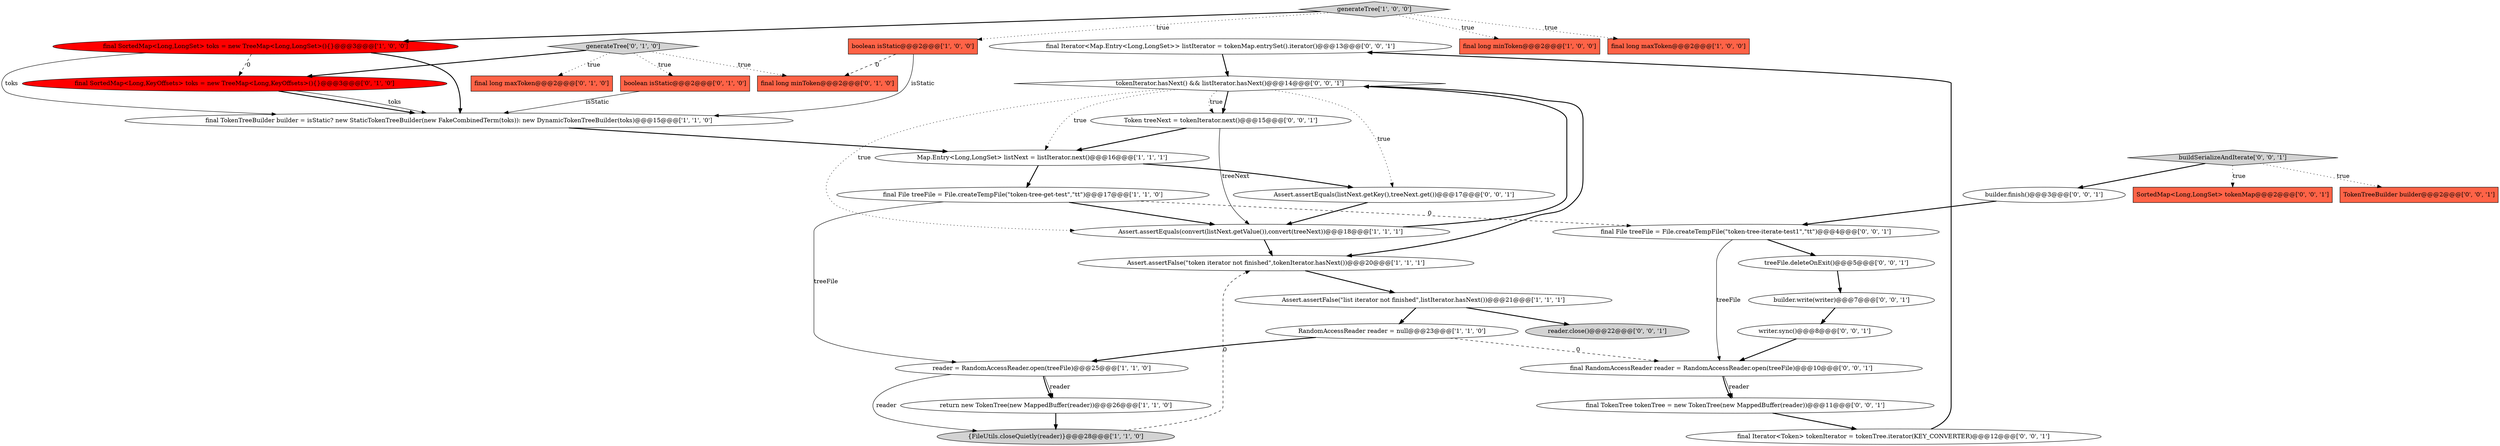 digraph {
32 [style = filled, label = "final Iterator<Map.Entry<Long,LongSet>> listIterator = tokenMap.entrySet().iterator()@@@13@@@['0', '0', '1']", fillcolor = white, shape = ellipse image = "AAA0AAABBB3BBB"];
22 [style = filled, label = "final RandomAccessReader reader = RandomAccessReader.open(treeFile)@@@10@@@['0', '0', '1']", fillcolor = white, shape = ellipse image = "AAA0AAABBB3BBB"];
3 [style = filled, label = "final File treeFile = File.createTempFile(\"token-tree-get-test\",\"tt\")@@@17@@@['1', '1', '0']", fillcolor = white, shape = ellipse image = "AAA0AAABBB1BBB"];
19 [style = filled, label = "final long minToken@@@2@@@['0', '1', '0']", fillcolor = tomato, shape = box image = "AAA1AAABBB2BBB"];
20 [style = filled, label = "final Iterator<Token> tokenIterator = tokenTree.iterator(KEY_CONVERTER)@@@12@@@['0', '0', '1']", fillcolor = white, shape = ellipse image = "AAA0AAABBB3BBB"];
21 [style = filled, label = "treeFile.deleteOnExit()@@@5@@@['0', '0', '1']", fillcolor = white, shape = ellipse image = "AAA0AAABBB3BBB"];
14 [style = filled, label = "boolean isStatic@@@2@@@['1', '0', '0']", fillcolor = tomato, shape = box image = "AAA1AAABBB1BBB"];
25 [style = filled, label = "buildSerializeAndIterate['0', '0', '1']", fillcolor = lightgray, shape = diamond image = "AAA0AAABBB3BBB"];
35 [style = filled, label = "final TokenTree tokenTree = new TokenTree(new MappedBuffer(reader))@@@11@@@['0', '0', '1']", fillcolor = white, shape = ellipse image = "AAA0AAABBB3BBB"];
10 [style = filled, label = "final SortedMap<Long,LongSet> toks = new TreeMap<Long,LongSet>(){}@@@3@@@['1', '0', '0']", fillcolor = red, shape = ellipse image = "AAA1AAABBB1BBB"];
29 [style = filled, label = "writer.sync()@@@8@@@['0', '0', '1']", fillcolor = white, shape = ellipse image = "AAA0AAABBB3BBB"];
34 [style = filled, label = "SortedMap<Long,LongSet> tokenMap@@@2@@@['0', '0', '1']", fillcolor = tomato, shape = box image = "AAA0AAABBB3BBB"];
12 [style = filled, label = "final long minToken@@@2@@@['1', '0', '0']", fillcolor = tomato, shape = box image = "AAA0AAABBB1BBB"];
26 [style = filled, label = "builder.write(writer)@@@7@@@['0', '0', '1']", fillcolor = white, shape = ellipse image = "AAA0AAABBB3BBB"];
13 [style = filled, label = "Assert.assertFalse(\"list iterator not finished\",listIterator.hasNext())@@@21@@@['1', '1', '1']", fillcolor = white, shape = ellipse image = "AAA0AAABBB1BBB"];
30 [style = filled, label = "Assert.assertEquals(listNext.getKey(),treeNext.get())@@@17@@@['0', '0', '1']", fillcolor = white, shape = ellipse image = "AAA0AAABBB3BBB"];
7 [style = filled, label = "{FileUtils.closeQuietly(reader)}@@@28@@@['1', '1', '0']", fillcolor = lightgray, shape = ellipse image = "AAA0AAABBB1BBB"];
33 [style = filled, label = "tokenIterator.hasNext() && listIterator.hasNext()@@@14@@@['0', '0', '1']", fillcolor = white, shape = diamond image = "AAA0AAABBB3BBB"];
6 [style = filled, label = "final TokenTreeBuilder builder = isStatic? new StaticTokenTreeBuilder(new FakeCombinedTerm(toks)): new DynamicTokenTreeBuilder(toks)@@@15@@@['1', '1', '0']", fillcolor = white, shape = ellipse image = "AAA0AAABBB1BBB"];
1 [style = filled, label = "reader = RandomAccessReader.open(treeFile)@@@25@@@['1', '1', '0']", fillcolor = white, shape = ellipse image = "AAA0AAABBB1BBB"];
2 [style = filled, label = "return new TokenTree(new MappedBuffer(reader))@@@26@@@['1', '1', '0']", fillcolor = white, shape = ellipse image = "AAA0AAABBB1BBB"];
28 [style = filled, label = "final File treeFile = File.createTempFile(\"token-tree-iterate-test1\",\"tt\")@@@4@@@['0', '0', '1']", fillcolor = white, shape = ellipse image = "AAA0AAABBB3BBB"];
23 [style = filled, label = "TokenTreeBuilder builder@@@2@@@['0', '0', '1']", fillcolor = tomato, shape = box image = "AAA0AAABBB3BBB"];
4 [style = filled, label = "Assert.assertEquals(convert(listNext.getValue()),convert(treeNext))@@@18@@@['1', '1', '1']", fillcolor = white, shape = ellipse image = "AAA0AAABBB1BBB"];
15 [style = filled, label = "final long maxToken@@@2@@@['0', '1', '0']", fillcolor = tomato, shape = box image = "AAA0AAABBB2BBB"];
11 [style = filled, label = "RandomAccessReader reader = null@@@23@@@['1', '1', '0']", fillcolor = white, shape = ellipse image = "AAA0AAABBB1BBB"];
0 [style = filled, label = "final long maxToken@@@2@@@['1', '0', '0']", fillcolor = tomato, shape = box image = "AAA0AAABBB1BBB"];
18 [style = filled, label = "boolean isStatic@@@2@@@['0', '1', '0']", fillcolor = tomato, shape = box image = "AAA0AAABBB2BBB"];
9 [style = filled, label = "generateTree['1', '0', '0']", fillcolor = lightgray, shape = diamond image = "AAA0AAABBB1BBB"];
5 [style = filled, label = "Assert.assertFalse(\"token iterator not finished\",tokenIterator.hasNext())@@@20@@@['1', '1', '1']", fillcolor = white, shape = ellipse image = "AAA0AAABBB1BBB"];
27 [style = filled, label = "builder.finish()@@@3@@@['0', '0', '1']", fillcolor = white, shape = ellipse image = "AAA0AAABBB3BBB"];
31 [style = filled, label = "Token treeNext = tokenIterator.next()@@@15@@@['0', '0', '1']", fillcolor = white, shape = ellipse image = "AAA0AAABBB3BBB"];
8 [style = filled, label = "Map.Entry<Long,LongSet> listNext = listIterator.next()@@@16@@@['1', '1', '1']", fillcolor = white, shape = ellipse image = "AAA0AAABBB1BBB"];
16 [style = filled, label = "generateTree['0', '1', '0']", fillcolor = lightgray, shape = diamond image = "AAA0AAABBB2BBB"];
24 [style = filled, label = "reader.close()@@@22@@@['0', '0', '1']", fillcolor = lightgray, shape = ellipse image = "AAA0AAABBB3BBB"];
17 [style = filled, label = "final SortedMap<Long,KeyOffsets> toks = new TreeMap<Long,KeyOffsets>(){}@@@3@@@['0', '1', '0']", fillcolor = red, shape = ellipse image = "AAA1AAABBB2BBB"];
8->30 [style = bold, label=""];
16->19 [style = dotted, label="true"];
18->6 [style = solid, label="isStatic"];
9->12 [style = dotted, label="true"];
9->0 [style = dotted, label="true"];
3->28 [style = dashed, label="0"];
33->4 [style = dotted, label="true"];
13->24 [style = bold, label=""];
17->6 [style = bold, label=""];
11->1 [style = bold, label=""];
35->20 [style = bold, label=""];
25->34 [style = dotted, label="true"];
26->29 [style = bold, label=""];
27->28 [style = bold, label=""];
8->3 [style = bold, label=""];
11->22 [style = dashed, label="0"];
20->32 [style = bold, label=""];
16->17 [style = bold, label=""];
9->10 [style = bold, label=""];
33->5 [style = bold, label=""];
3->1 [style = solid, label="treeFile"];
4->33 [style = bold, label=""];
31->4 [style = solid, label="treeNext"];
3->4 [style = bold, label=""];
10->6 [style = bold, label=""];
13->11 [style = bold, label=""];
32->33 [style = bold, label=""];
9->14 [style = dotted, label="true"];
33->30 [style = dotted, label="true"];
1->7 [style = solid, label="reader"];
7->5 [style = dashed, label="0"];
14->6 [style = solid, label="isStatic"];
25->27 [style = bold, label=""];
21->26 [style = bold, label=""];
28->21 [style = bold, label=""];
22->35 [style = solid, label="reader"];
30->4 [style = bold, label=""];
5->13 [style = bold, label=""];
10->6 [style = solid, label="toks"];
6->8 [style = bold, label=""];
28->22 [style = solid, label="treeFile"];
10->17 [style = dashed, label="0"];
33->31 [style = bold, label=""];
33->8 [style = dotted, label="true"];
14->19 [style = dashed, label="0"];
1->2 [style = bold, label=""];
25->23 [style = dotted, label="true"];
2->7 [style = bold, label=""];
29->22 [style = bold, label=""];
22->35 [style = bold, label=""];
1->2 [style = solid, label="reader"];
4->5 [style = bold, label=""];
31->8 [style = bold, label=""];
33->31 [style = dotted, label="true"];
17->6 [style = solid, label="toks"];
16->15 [style = dotted, label="true"];
16->18 [style = dotted, label="true"];
}
